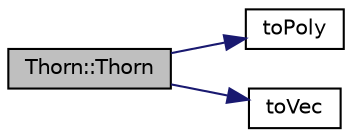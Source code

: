 digraph G
{
  edge [fontname="Helvetica",fontsize="10",labelfontname="Helvetica",labelfontsize="10"];
  node [fontname="Helvetica",fontsize="10",shape=record];
  rankdir="LR";
  Node1 [label="Thorn::Thorn",height=0.2,width=0.4,color="black", fillcolor="grey75", style="filled" fontcolor="black"];
  Node1 -> Node2 [color="midnightblue",fontsize="10",style="solid",fontname="Helvetica"];
  Node2 [label="toPoly",height=0.2,width=0.4,color="black", fillcolor="white", style="filled",URL="$tools_8cpp.html#aea21719bd05ff099d0aa190b4555c352",tooltip="Convert a QList of QPoint in a QPolygon transated of *center*."];
  Node1 -> Node3 [color="midnightblue",fontsize="10",style="solid",fontname="Helvetica"];
  Node3 [label="toVec",height=0.2,width=0.4,color="black", fillcolor="white", style="filled",URL="$tools_8h.html#a8dfdc7a5f23df015bdc2dd317531c528",tooltip="Convert a QPoint in a b2Vec2."];
}
